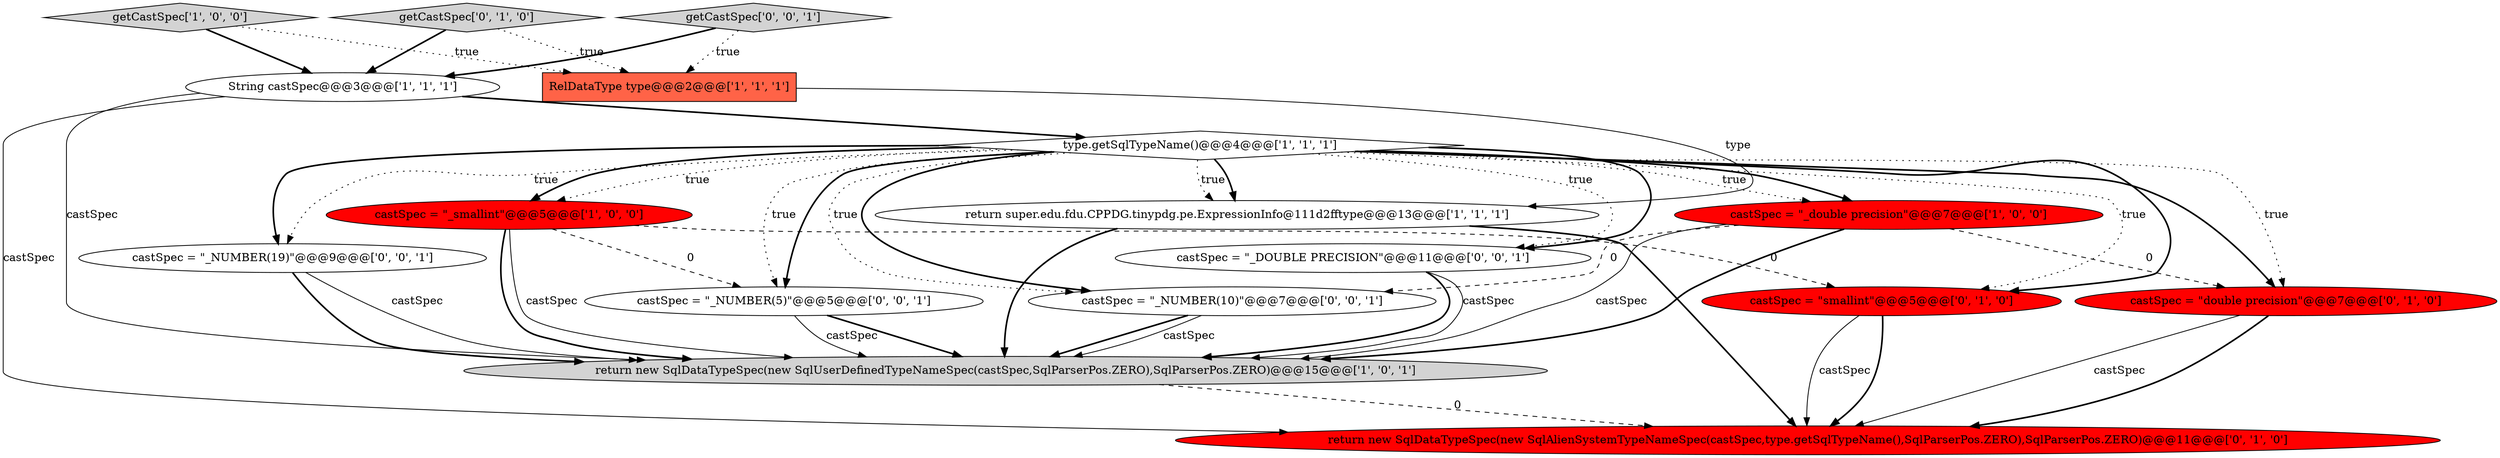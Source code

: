 digraph {
10 [style = filled, label = "getCastSpec['0', '1', '0']", fillcolor = lightgray, shape = diamond image = "AAA0AAABBB2BBB"];
0 [style = filled, label = "castSpec = \"_double precision\"@@@7@@@['1', '0', '0']", fillcolor = red, shape = ellipse image = "AAA1AAABBB1BBB"];
5 [style = filled, label = "getCastSpec['1', '0', '0']", fillcolor = lightgray, shape = diamond image = "AAA0AAABBB1BBB"];
2 [style = filled, label = "castSpec = \"_smallint\"@@@5@@@['1', '0', '0']", fillcolor = red, shape = ellipse image = "AAA1AAABBB1BBB"];
8 [style = filled, label = "return new SqlDataTypeSpec(new SqlAlienSystemTypeNameSpec(castSpec,type.getSqlTypeName(),SqlParserPos.ZERO),SqlParserPos.ZERO)@@@11@@@['0', '1', '0']", fillcolor = red, shape = ellipse image = "AAA1AAABBB2BBB"];
7 [style = filled, label = "return new SqlDataTypeSpec(new SqlUserDefinedTypeNameSpec(castSpec,SqlParserPos.ZERO),SqlParserPos.ZERO)@@@15@@@['1', '0', '1']", fillcolor = lightgray, shape = ellipse image = "AAA0AAABBB1BBB"];
9 [style = filled, label = "castSpec = \"smallint\"@@@5@@@['0', '1', '0']", fillcolor = red, shape = ellipse image = "AAA1AAABBB2BBB"];
11 [style = filled, label = "castSpec = \"double precision\"@@@7@@@['0', '1', '0']", fillcolor = red, shape = ellipse image = "AAA1AAABBB2BBB"];
12 [style = filled, label = "castSpec = \"_NUMBER(10)\"@@@7@@@['0', '0', '1']", fillcolor = white, shape = ellipse image = "AAA0AAABBB3BBB"];
13 [style = filled, label = "castSpec = \"_DOUBLE PRECISION\"@@@11@@@['0', '0', '1']", fillcolor = white, shape = ellipse image = "AAA0AAABBB3BBB"];
3 [style = filled, label = "type.getSqlTypeName()@@@4@@@['1', '1', '1']", fillcolor = white, shape = diamond image = "AAA0AAABBB1BBB"];
6 [style = filled, label = "RelDataType type@@@2@@@['1', '1', '1']", fillcolor = tomato, shape = box image = "AAA0AAABBB1BBB"];
14 [style = filled, label = "castSpec = \"_NUMBER(5)\"@@@5@@@['0', '0', '1']", fillcolor = white, shape = ellipse image = "AAA0AAABBB3BBB"];
15 [style = filled, label = "castSpec = \"_NUMBER(19)\"@@@9@@@['0', '0', '1']", fillcolor = white, shape = ellipse image = "AAA0AAABBB3BBB"];
16 [style = filled, label = "getCastSpec['0', '0', '1']", fillcolor = lightgray, shape = diamond image = "AAA0AAABBB3BBB"];
1 [style = filled, label = "String castSpec@@@3@@@['1', '1', '1']", fillcolor = white, shape = ellipse image = "AAA0AAABBB1BBB"];
4 [style = filled, label = "return super.edu.fdu.CPPDG.tinypdg.pe.ExpressionInfo@111d2fftype@@@13@@@['1', '1', '1']", fillcolor = white, shape = ellipse image = "AAA0AAABBB1BBB"];
3->11 [style = dotted, label="true"];
10->6 [style = dotted, label="true"];
9->8 [style = solid, label="castSpec"];
0->7 [style = solid, label="castSpec"];
15->7 [style = bold, label=""];
3->14 [style = bold, label=""];
7->8 [style = dashed, label="0"];
1->3 [style = bold, label=""];
3->11 [style = bold, label=""];
5->6 [style = dotted, label="true"];
3->4 [style = dotted, label="true"];
0->11 [style = dashed, label="0"];
3->15 [style = bold, label=""];
3->12 [style = bold, label=""];
3->9 [style = dotted, label="true"];
0->12 [style = dashed, label="0"];
9->8 [style = bold, label=""];
3->4 [style = bold, label=""];
12->7 [style = bold, label=""];
4->7 [style = bold, label=""];
3->0 [style = bold, label=""];
3->14 [style = dotted, label="true"];
14->7 [style = bold, label=""];
0->7 [style = bold, label=""];
3->9 [style = bold, label=""];
5->1 [style = bold, label=""];
6->4 [style = solid, label="type"];
14->7 [style = solid, label="castSpec"];
2->14 [style = dashed, label="0"];
3->2 [style = bold, label=""];
16->1 [style = bold, label=""];
11->8 [style = solid, label="castSpec"];
2->9 [style = dashed, label="0"];
13->7 [style = bold, label=""];
1->7 [style = solid, label="castSpec"];
12->7 [style = solid, label="castSpec"];
3->12 [style = dotted, label="true"];
3->15 [style = dotted, label="true"];
16->6 [style = dotted, label="true"];
15->7 [style = solid, label="castSpec"];
3->0 [style = dotted, label="true"];
2->7 [style = solid, label="castSpec"];
3->13 [style = bold, label=""];
11->8 [style = bold, label=""];
4->8 [style = bold, label=""];
13->7 [style = solid, label="castSpec"];
2->7 [style = bold, label=""];
1->8 [style = solid, label="castSpec"];
10->1 [style = bold, label=""];
3->13 [style = dotted, label="true"];
3->2 [style = dotted, label="true"];
}
